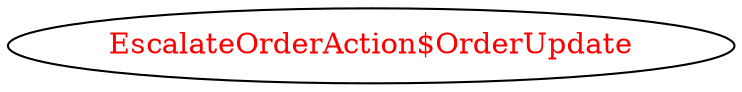 digraph dependencyGraph {
 concentrate=true;
 ranksep="2.0";
 rankdir="LR"; 
 splines="ortho";
"EscalateOrderAction$OrderUpdate" [fontcolor="red"];
}